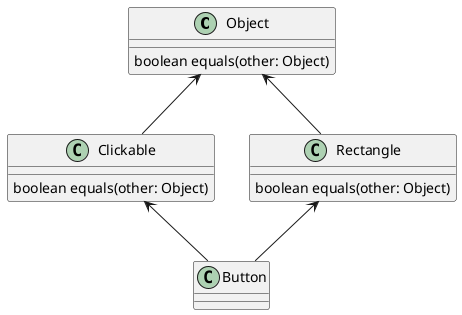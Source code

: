 @startuml;

class Object {
    boolean equals(other: Object)
}

class Rectangle {
    boolean equals(other: Object)
}
Rectangle -up-> Object

class Clickable {
    boolean equals(other: Object)
}
Clickable -up-> Object

class Button {}
Button -up-> Rectangle
Button -up-> Clickable

@enduml;

